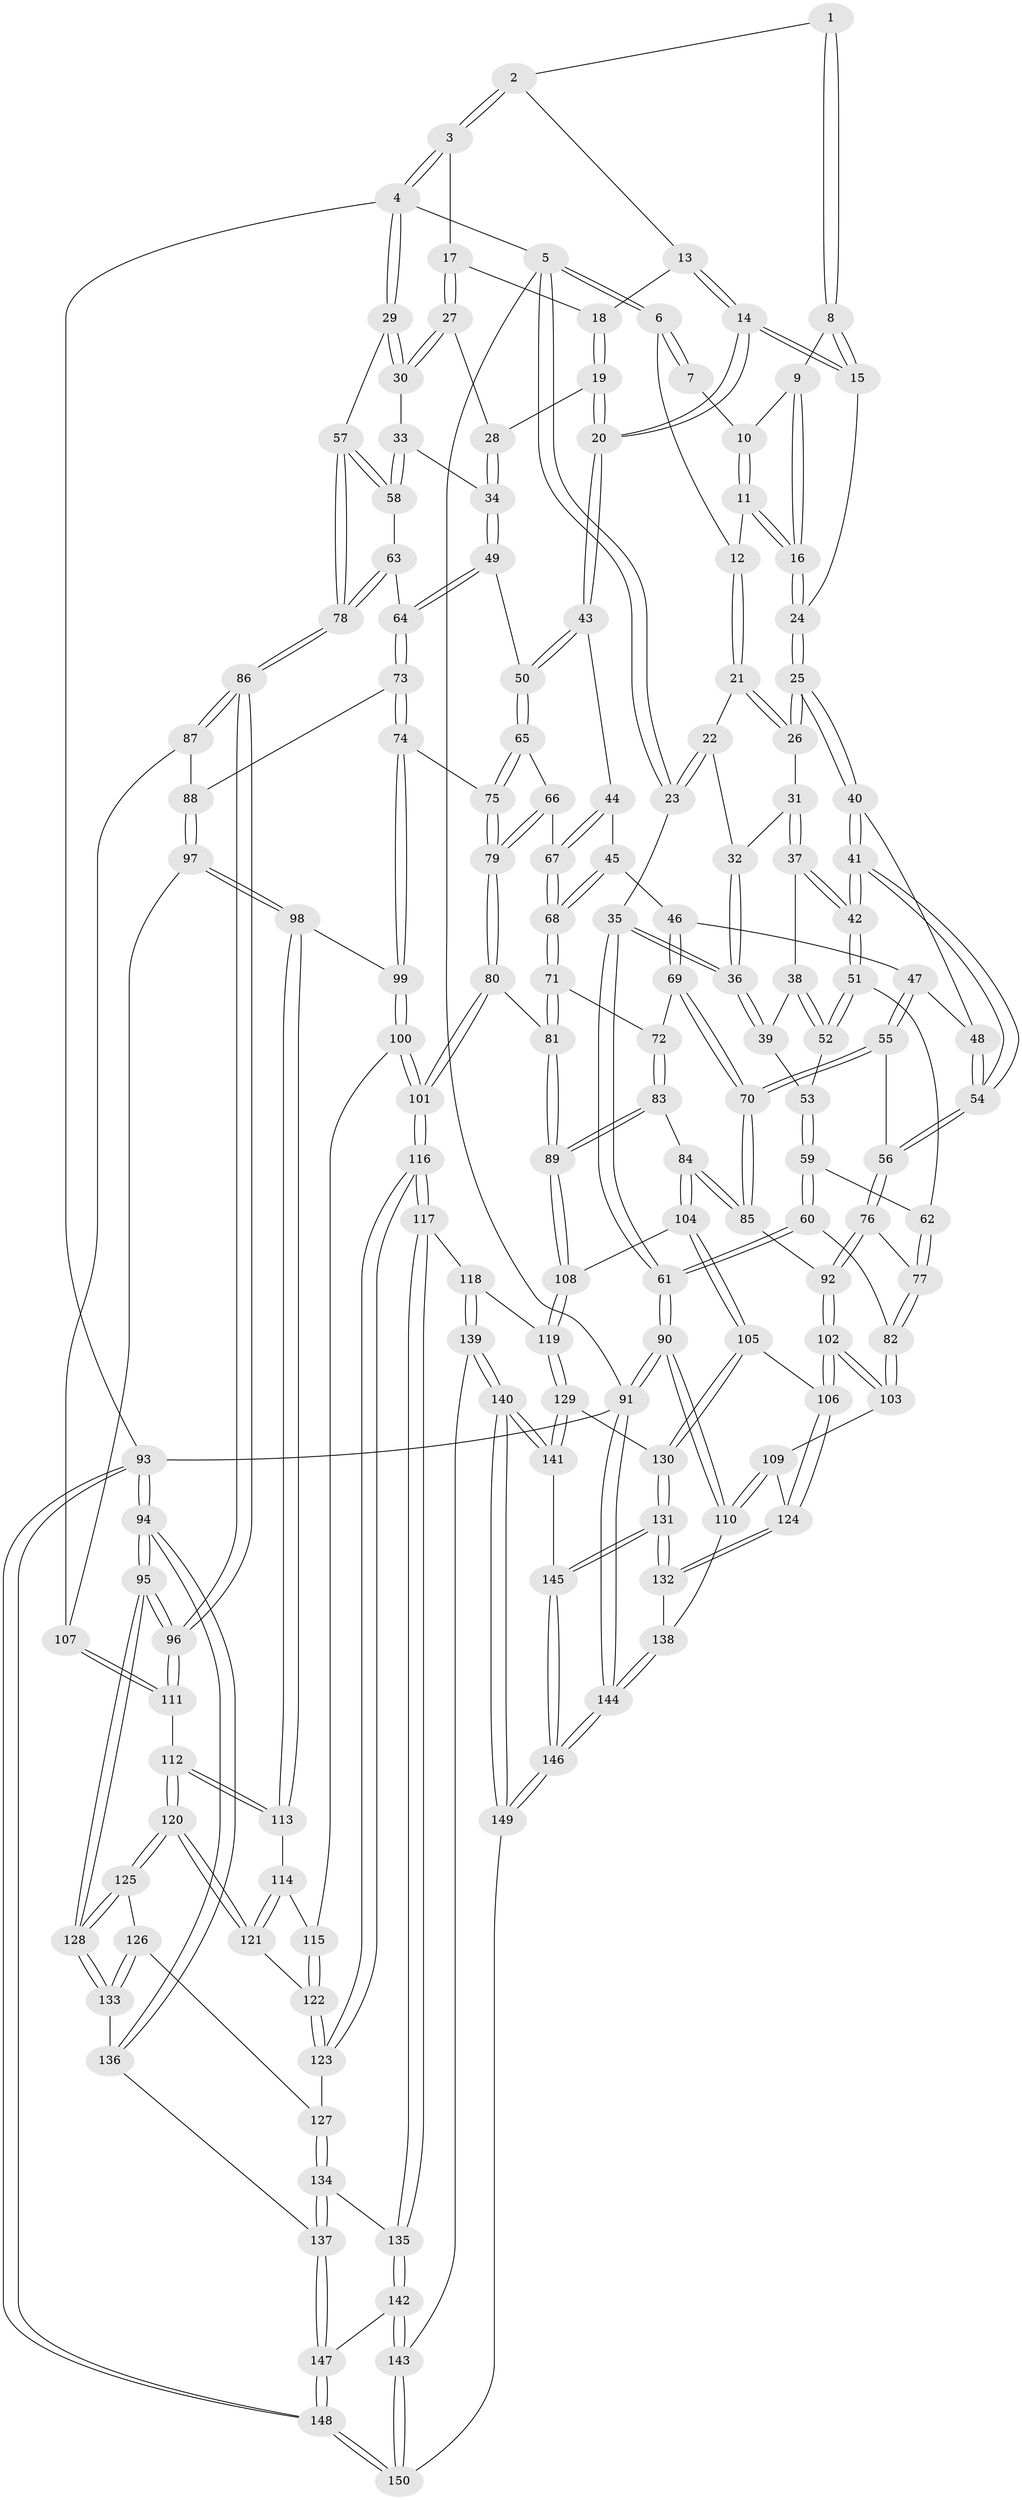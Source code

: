 // coarse degree distribution, {4: 0.72, 3: 0.22666666666666666, 5: 0.04, 6: 0.013333333333333334}
// Generated by graph-tools (version 1.1) at 2025/46/03/06/25 01:46:57]
// undirected, 150 vertices, 372 edges
graph export_dot {
graph [start="1"]
  node [color=gray90,style=filled];
  1 [pos="+0.6034823022636171+0"];
  2 [pos="+0.7374925391180689+0"];
  3 [pos="+1+0"];
  4 [pos="+1+0"];
  5 [pos="+0+0"];
  6 [pos="+0.0700892816153281+0"];
  7 [pos="+0.4292594379349269+0"];
  8 [pos="+0.5540344735994492+0.09985625800271629"];
  9 [pos="+0.46812782111224294+0.03938460229331954"];
  10 [pos="+0.4298007489603915+0"];
  11 [pos="+0.372823443036776+0.07341153906400628"];
  12 [pos="+0.3192938096730963+0.08575781747642895"];
  13 [pos="+0.7268051206365099+0"];
  14 [pos="+0.5990631833499134+0.19441793956365627"];
  15 [pos="+0.5805107151241871+0.18152023940743672"];
  16 [pos="+0.42673980467281636+0.12785342171992878"];
  17 [pos="+0.8207345437545954+0.15342360198525345"];
  18 [pos="+0.764458387162127+0.06165654329744156"];
  19 [pos="+0.6557821441593933+0.20339736305950143"];
  20 [pos="+0.610023168536125+0.2126702902955436"];
  21 [pos="+0.2827113910020833+0.1678180884693103"];
  22 [pos="+0.24250789222020003+0.1520109550430726"];
  23 [pos="+0+0"];
  24 [pos="+0.4363123793511946+0.16696066285043423"];
  25 [pos="+0.35194640111149084+0.2354965976488161"];
  26 [pos="+0.3117138028321282+0.21046927044762637"];
  27 [pos="+0.8255032535182543+0.16895413994391092"];
  28 [pos="+0.744854207625621+0.19816373706526502"];
  29 [pos="+1+0.15620104068234078"];
  30 [pos="+0.8497400080544748+0.1806781908452722"];
  31 [pos="+0.21305137851249198+0.26837011319498977"];
  32 [pos="+0.16859176837427647+0.2371703245697371"];
  33 [pos="+0.8252166293257179+0.3303573694286089"];
  34 [pos="+0.7902372186670937+0.3427358195870419"];
  35 [pos="+0+0.13349269136016953"];
  36 [pos="+0+0.2137463613872329"];
  37 [pos="+0.20918927226956477+0.29509185413815137"];
  38 [pos="+0.19311437177770047+0.30052059156959277"];
  39 [pos="+0.07460639612107783+0.30098382997492407"];
  40 [pos="+0.35622879626823367+0.2572963752322075"];
  41 [pos="+0.2723356035513481+0.3860039932728301"];
  42 [pos="+0.2588414903260461+0.3845371262480679"];
  43 [pos="+0.604254629948294+0.28686242374712495"];
  44 [pos="+0.5959539997409775+0.2952617819483912"];
  45 [pos="+0.5154371790081035+0.3442709078117603"];
  46 [pos="+0.5024743018478697+0.35011304983385166"];
  47 [pos="+0.43113561192878924+0.3215277656887444"];
  48 [pos="+0.4269316403975591+0.3190655059421506"];
  49 [pos="+0.7733252544787179+0.3543577747150002"];
  50 [pos="+0.7275128763673169+0.3721655930725875"];
  51 [pos="+0.2398770073532856+0.3909135513435525"];
  52 [pos="+0.14877881875612098+0.3680977523958327"];
  53 [pos="+0.13966723796535452+0.36759155335088795"];
  54 [pos="+0.3177368833433893+0.44338837467768705"];
  55 [pos="+0.35612378870681455+0.4784615282831332"];
  56 [pos="+0.3223619684488628+0.45174777691425483"];
  57 [pos="+1+0.19961720172443817"];
  58 [pos="+0.8886832700588442+0.3517145466393228"];
  59 [pos="+0.11436323019968317+0.4473917266743874"];
  60 [pos="+0.07828323417584718+0.5014904494663441"];
  61 [pos="+0+0.4623105802247531"];
  62 [pos="+0.21703230572422127+0.4204482014396281"];
  63 [pos="+0.8881576412732447+0.44069977792249476"];
  64 [pos="+0.8625455847557633+0.47212279641777055"];
  65 [pos="+0.7248783527443506+0.4248001283707381"];
  66 [pos="+0.6221124174865+0.46129345659716614"];
  67 [pos="+0.611002421569676+0.4555495604189332"];
  68 [pos="+0.5804702627846151+0.46803611324552435"];
  69 [pos="+0.48913957524497553+0.3919300598995611"];
  70 [pos="+0.3751512535279202+0.49764536694538875"];
  71 [pos="+0.5503820184778595+0.4953443677683817"];
  72 [pos="+0.5271752850573902+0.4866084010251819"];
  73 [pos="+0.8482375538839869+0.5071815985565771"];
  74 [pos="+0.7749868367047619+0.5229833107381479"];
  75 [pos="+0.7530687677035445+0.5170865795032401"];
  76 [pos="+0.21029177178292358+0.5314652174096304"];
  77 [pos="+0.17215014911340876+0.5392191072217902"];
  78 [pos="+1+0.47763565209722153"];
  79 [pos="+0.6643910211912065+0.5791944744857227"];
  80 [pos="+0.6337605917499686+0.6190307228866347"];
  81 [pos="+0.605970319445345+0.6208562107754617"];
  82 [pos="+0.14972793872412107+0.5536663416690415"];
  83 [pos="+0.422201718584932+0.5500781335513228"];
  84 [pos="+0.40648806766574186+0.5487331255869022"];
  85 [pos="+0.38444388820442743+0.5307208534437403"];
  86 [pos="+1+0.49167412841387576"];
  87 [pos="+1+0.5354926182825926"];
  88 [pos="+0.8682506056570061+0.5230378545220888"];
  89 [pos="+0.5802183673653677+0.6335865860658312"];
  90 [pos="+0+0.69278758326361"];
  91 [pos="+0+1"];
  92 [pos="+0.3185098838976616+0.5761915285683554"];
  93 [pos="+1+1"];
  94 [pos="+1+1"];
  95 [pos="+1+0.872614501212066"];
  96 [pos="+1+0.7510502688909725"];
  97 [pos="+0.8902733881356761+0.6164261719834795"];
  98 [pos="+0.8449449405862046+0.6493846986239814"];
  99 [pos="+0.8096799597522563+0.634924095119438"];
  100 [pos="+0.7255701407994677+0.6873117629080671"];
  101 [pos="+0.6885917782167295+0.6800387990818629"];
  102 [pos="+0.25281061963718476+0.6820504919585758"];
  103 [pos="+0.16246088904414913+0.6417697098898308"];
  104 [pos="+0.40407399157911467+0.7088358115485862"];
  105 [pos="+0.3126718361501809+0.7471596033276725"];
  106 [pos="+0.2723711894560833+0.7101345208040793"];
  107 [pos="+0.9150204539856344+0.6223003305061446"];
  108 [pos="+0.5078312623832082+0.7388252857543286"];
  109 [pos="+0.11610431821934007+0.6794926188820771"];
  110 [pos="+0+0.7009557147958403"];
  111 [pos="+0.9525379043163412+0.6827938180013575"];
  112 [pos="+0.874525309562689+0.7316932457553776"];
  113 [pos="+0.8525069548920802+0.687876614745902"];
  114 [pos="+0.7690410273597356+0.7125733724005049"];
  115 [pos="+0.7462962821035927+0.7073691051076151"];
  116 [pos="+0.6601981772557827+0.8258943403262752"];
  117 [pos="+0.6512969755747555+0.8346544125426942"];
  118 [pos="+0.6008611327694334+0.8335399158917796"];
  119 [pos="+0.5241663838609498+0.7942856030641208"];
  120 [pos="+0.8687717205734345+0.7656337588046842"];
  121 [pos="+0.8165650062369787+0.7421914929024255"];
  122 [pos="+0.7609405082988393+0.7633552648379105"];
  123 [pos="+0.7674969919546754+0.812209165749978"];
  124 [pos="+0.12719029155188252+0.8174969453575708"];
  125 [pos="+0.8712368033386031+0.7847954328410712"];
  126 [pos="+0.8481706227956988+0.8096613863914677"];
  127 [pos="+0.7925720205542407+0.8230901944108724"];
  128 [pos="+1+0.8371400456552152"];
  129 [pos="+0.4499226297468089+0.8853085999580994"];
  130 [pos="+0.3075420539325687+0.83423897294703"];
  131 [pos="+0.2783296180084143+0.8698000022500589"];
  132 [pos="+0.12216754916044974+0.8413185221100121"];
  133 [pos="+0.8697180151665211+0.8944044240458026"];
  134 [pos="+0.7753585610589444+0.9135557984109539"];
  135 [pos="+0.6795190698368091+0.8980122165803903"];
  136 [pos="+0.8636994489608706+0.9268037808368352"];
  137 [pos="+0.7957946333183971+0.9435710022814991"];
  138 [pos="+0.11042537217631665+0.8496439880760497"];
  139 [pos="+0.5828210773925832+0.8925957308100042"];
  140 [pos="+0.479741584509021+1"];
  141 [pos="+0.4540842243265054+0.9114853321790323"];
  142 [pos="+0.6622306959648345+0.9921831998806729"];
  143 [pos="+0.6465392107691931+1"];
  144 [pos="+0+1"];
  145 [pos="+0.27386245912643886+0.9561202445105725"];
  146 [pos="+0.24536730571663623+1"];
  147 [pos="+0.7934643603993281+0.950711188331695"];
  148 [pos="+0.8153071207663725+1"];
  149 [pos="+0.47780288180210234+1"];
  150 [pos="+0.5834646251985787+1"];
  1 -- 2;
  1 -- 8;
  1 -- 8;
  2 -- 3;
  2 -- 3;
  2 -- 13;
  3 -- 4;
  3 -- 4;
  3 -- 17;
  4 -- 5;
  4 -- 29;
  4 -- 29;
  4 -- 93;
  5 -- 6;
  5 -- 6;
  5 -- 23;
  5 -- 23;
  5 -- 91;
  6 -- 7;
  6 -- 7;
  6 -- 12;
  7 -- 10;
  8 -- 9;
  8 -- 15;
  8 -- 15;
  9 -- 10;
  9 -- 16;
  9 -- 16;
  10 -- 11;
  10 -- 11;
  11 -- 12;
  11 -- 16;
  11 -- 16;
  12 -- 21;
  12 -- 21;
  13 -- 14;
  13 -- 14;
  13 -- 18;
  14 -- 15;
  14 -- 15;
  14 -- 20;
  14 -- 20;
  15 -- 24;
  16 -- 24;
  16 -- 24;
  17 -- 18;
  17 -- 27;
  17 -- 27;
  18 -- 19;
  18 -- 19;
  19 -- 20;
  19 -- 20;
  19 -- 28;
  20 -- 43;
  20 -- 43;
  21 -- 22;
  21 -- 26;
  21 -- 26;
  22 -- 23;
  22 -- 23;
  22 -- 32;
  23 -- 35;
  24 -- 25;
  24 -- 25;
  25 -- 26;
  25 -- 26;
  25 -- 40;
  25 -- 40;
  26 -- 31;
  27 -- 28;
  27 -- 30;
  27 -- 30;
  28 -- 34;
  28 -- 34;
  29 -- 30;
  29 -- 30;
  29 -- 57;
  30 -- 33;
  31 -- 32;
  31 -- 37;
  31 -- 37;
  32 -- 36;
  32 -- 36;
  33 -- 34;
  33 -- 58;
  33 -- 58;
  34 -- 49;
  34 -- 49;
  35 -- 36;
  35 -- 36;
  35 -- 61;
  35 -- 61;
  36 -- 39;
  36 -- 39;
  37 -- 38;
  37 -- 42;
  37 -- 42;
  38 -- 39;
  38 -- 52;
  38 -- 52;
  39 -- 53;
  40 -- 41;
  40 -- 41;
  40 -- 48;
  41 -- 42;
  41 -- 42;
  41 -- 54;
  41 -- 54;
  42 -- 51;
  42 -- 51;
  43 -- 44;
  43 -- 50;
  43 -- 50;
  44 -- 45;
  44 -- 67;
  44 -- 67;
  45 -- 46;
  45 -- 68;
  45 -- 68;
  46 -- 47;
  46 -- 69;
  46 -- 69;
  47 -- 48;
  47 -- 55;
  47 -- 55;
  48 -- 54;
  48 -- 54;
  49 -- 50;
  49 -- 64;
  49 -- 64;
  50 -- 65;
  50 -- 65;
  51 -- 52;
  51 -- 52;
  51 -- 62;
  52 -- 53;
  53 -- 59;
  53 -- 59;
  54 -- 56;
  54 -- 56;
  55 -- 56;
  55 -- 70;
  55 -- 70;
  56 -- 76;
  56 -- 76;
  57 -- 58;
  57 -- 58;
  57 -- 78;
  57 -- 78;
  58 -- 63;
  59 -- 60;
  59 -- 60;
  59 -- 62;
  60 -- 61;
  60 -- 61;
  60 -- 82;
  61 -- 90;
  61 -- 90;
  62 -- 77;
  62 -- 77;
  63 -- 64;
  63 -- 78;
  63 -- 78;
  64 -- 73;
  64 -- 73;
  65 -- 66;
  65 -- 75;
  65 -- 75;
  66 -- 67;
  66 -- 79;
  66 -- 79;
  67 -- 68;
  67 -- 68;
  68 -- 71;
  68 -- 71;
  69 -- 70;
  69 -- 70;
  69 -- 72;
  70 -- 85;
  70 -- 85;
  71 -- 72;
  71 -- 81;
  71 -- 81;
  72 -- 83;
  72 -- 83;
  73 -- 74;
  73 -- 74;
  73 -- 88;
  74 -- 75;
  74 -- 99;
  74 -- 99;
  75 -- 79;
  75 -- 79;
  76 -- 77;
  76 -- 92;
  76 -- 92;
  77 -- 82;
  77 -- 82;
  78 -- 86;
  78 -- 86;
  79 -- 80;
  79 -- 80;
  80 -- 81;
  80 -- 101;
  80 -- 101;
  81 -- 89;
  81 -- 89;
  82 -- 103;
  82 -- 103;
  83 -- 84;
  83 -- 89;
  83 -- 89;
  84 -- 85;
  84 -- 85;
  84 -- 104;
  84 -- 104;
  85 -- 92;
  86 -- 87;
  86 -- 87;
  86 -- 96;
  86 -- 96;
  87 -- 88;
  87 -- 107;
  88 -- 97;
  88 -- 97;
  89 -- 108;
  89 -- 108;
  90 -- 91;
  90 -- 91;
  90 -- 110;
  90 -- 110;
  91 -- 144;
  91 -- 144;
  91 -- 93;
  92 -- 102;
  92 -- 102;
  93 -- 94;
  93 -- 94;
  93 -- 148;
  93 -- 148;
  94 -- 95;
  94 -- 95;
  94 -- 136;
  94 -- 136;
  95 -- 96;
  95 -- 96;
  95 -- 128;
  95 -- 128;
  96 -- 111;
  96 -- 111;
  97 -- 98;
  97 -- 98;
  97 -- 107;
  98 -- 99;
  98 -- 113;
  98 -- 113;
  99 -- 100;
  99 -- 100;
  100 -- 101;
  100 -- 101;
  100 -- 115;
  101 -- 116;
  101 -- 116;
  102 -- 103;
  102 -- 103;
  102 -- 106;
  102 -- 106;
  103 -- 109;
  104 -- 105;
  104 -- 105;
  104 -- 108;
  105 -- 106;
  105 -- 130;
  105 -- 130;
  106 -- 124;
  106 -- 124;
  107 -- 111;
  107 -- 111;
  108 -- 119;
  108 -- 119;
  109 -- 110;
  109 -- 110;
  109 -- 124;
  110 -- 138;
  111 -- 112;
  112 -- 113;
  112 -- 113;
  112 -- 120;
  112 -- 120;
  113 -- 114;
  114 -- 115;
  114 -- 121;
  114 -- 121;
  115 -- 122;
  115 -- 122;
  116 -- 117;
  116 -- 117;
  116 -- 123;
  116 -- 123;
  117 -- 118;
  117 -- 135;
  117 -- 135;
  118 -- 119;
  118 -- 139;
  118 -- 139;
  119 -- 129;
  119 -- 129;
  120 -- 121;
  120 -- 121;
  120 -- 125;
  120 -- 125;
  121 -- 122;
  122 -- 123;
  122 -- 123;
  123 -- 127;
  124 -- 132;
  124 -- 132;
  125 -- 126;
  125 -- 128;
  125 -- 128;
  126 -- 127;
  126 -- 133;
  126 -- 133;
  127 -- 134;
  127 -- 134;
  128 -- 133;
  128 -- 133;
  129 -- 130;
  129 -- 141;
  129 -- 141;
  130 -- 131;
  130 -- 131;
  131 -- 132;
  131 -- 132;
  131 -- 145;
  131 -- 145;
  132 -- 138;
  133 -- 136;
  134 -- 135;
  134 -- 137;
  134 -- 137;
  135 -- 142;
  135 -- 142;
  136 -- 137;
  137 -- 147;
  137 -- 147;
  138 -- 144;
  138 -- 144;
  139 -- 140;
  139 -- 140;
  139 -- 143;
  140 -- 141;
  140 -- 141;
  140 -- 149;
  140 -- 149;
  141 -- 145;
  142 -- 143;
  142 -- 143;
  142 -- 147;
  143 -- 150;
  143 -- 150;
  144 -- 146;
  144 -- 146;
  145 -- 146;
  145 -- 146;
  146 -- 149;
  146 -- 149;
  147 -- 148;
  147 -- 148;
  148 -- 150;
  148 -- 150;
  149 -- 150;
}
